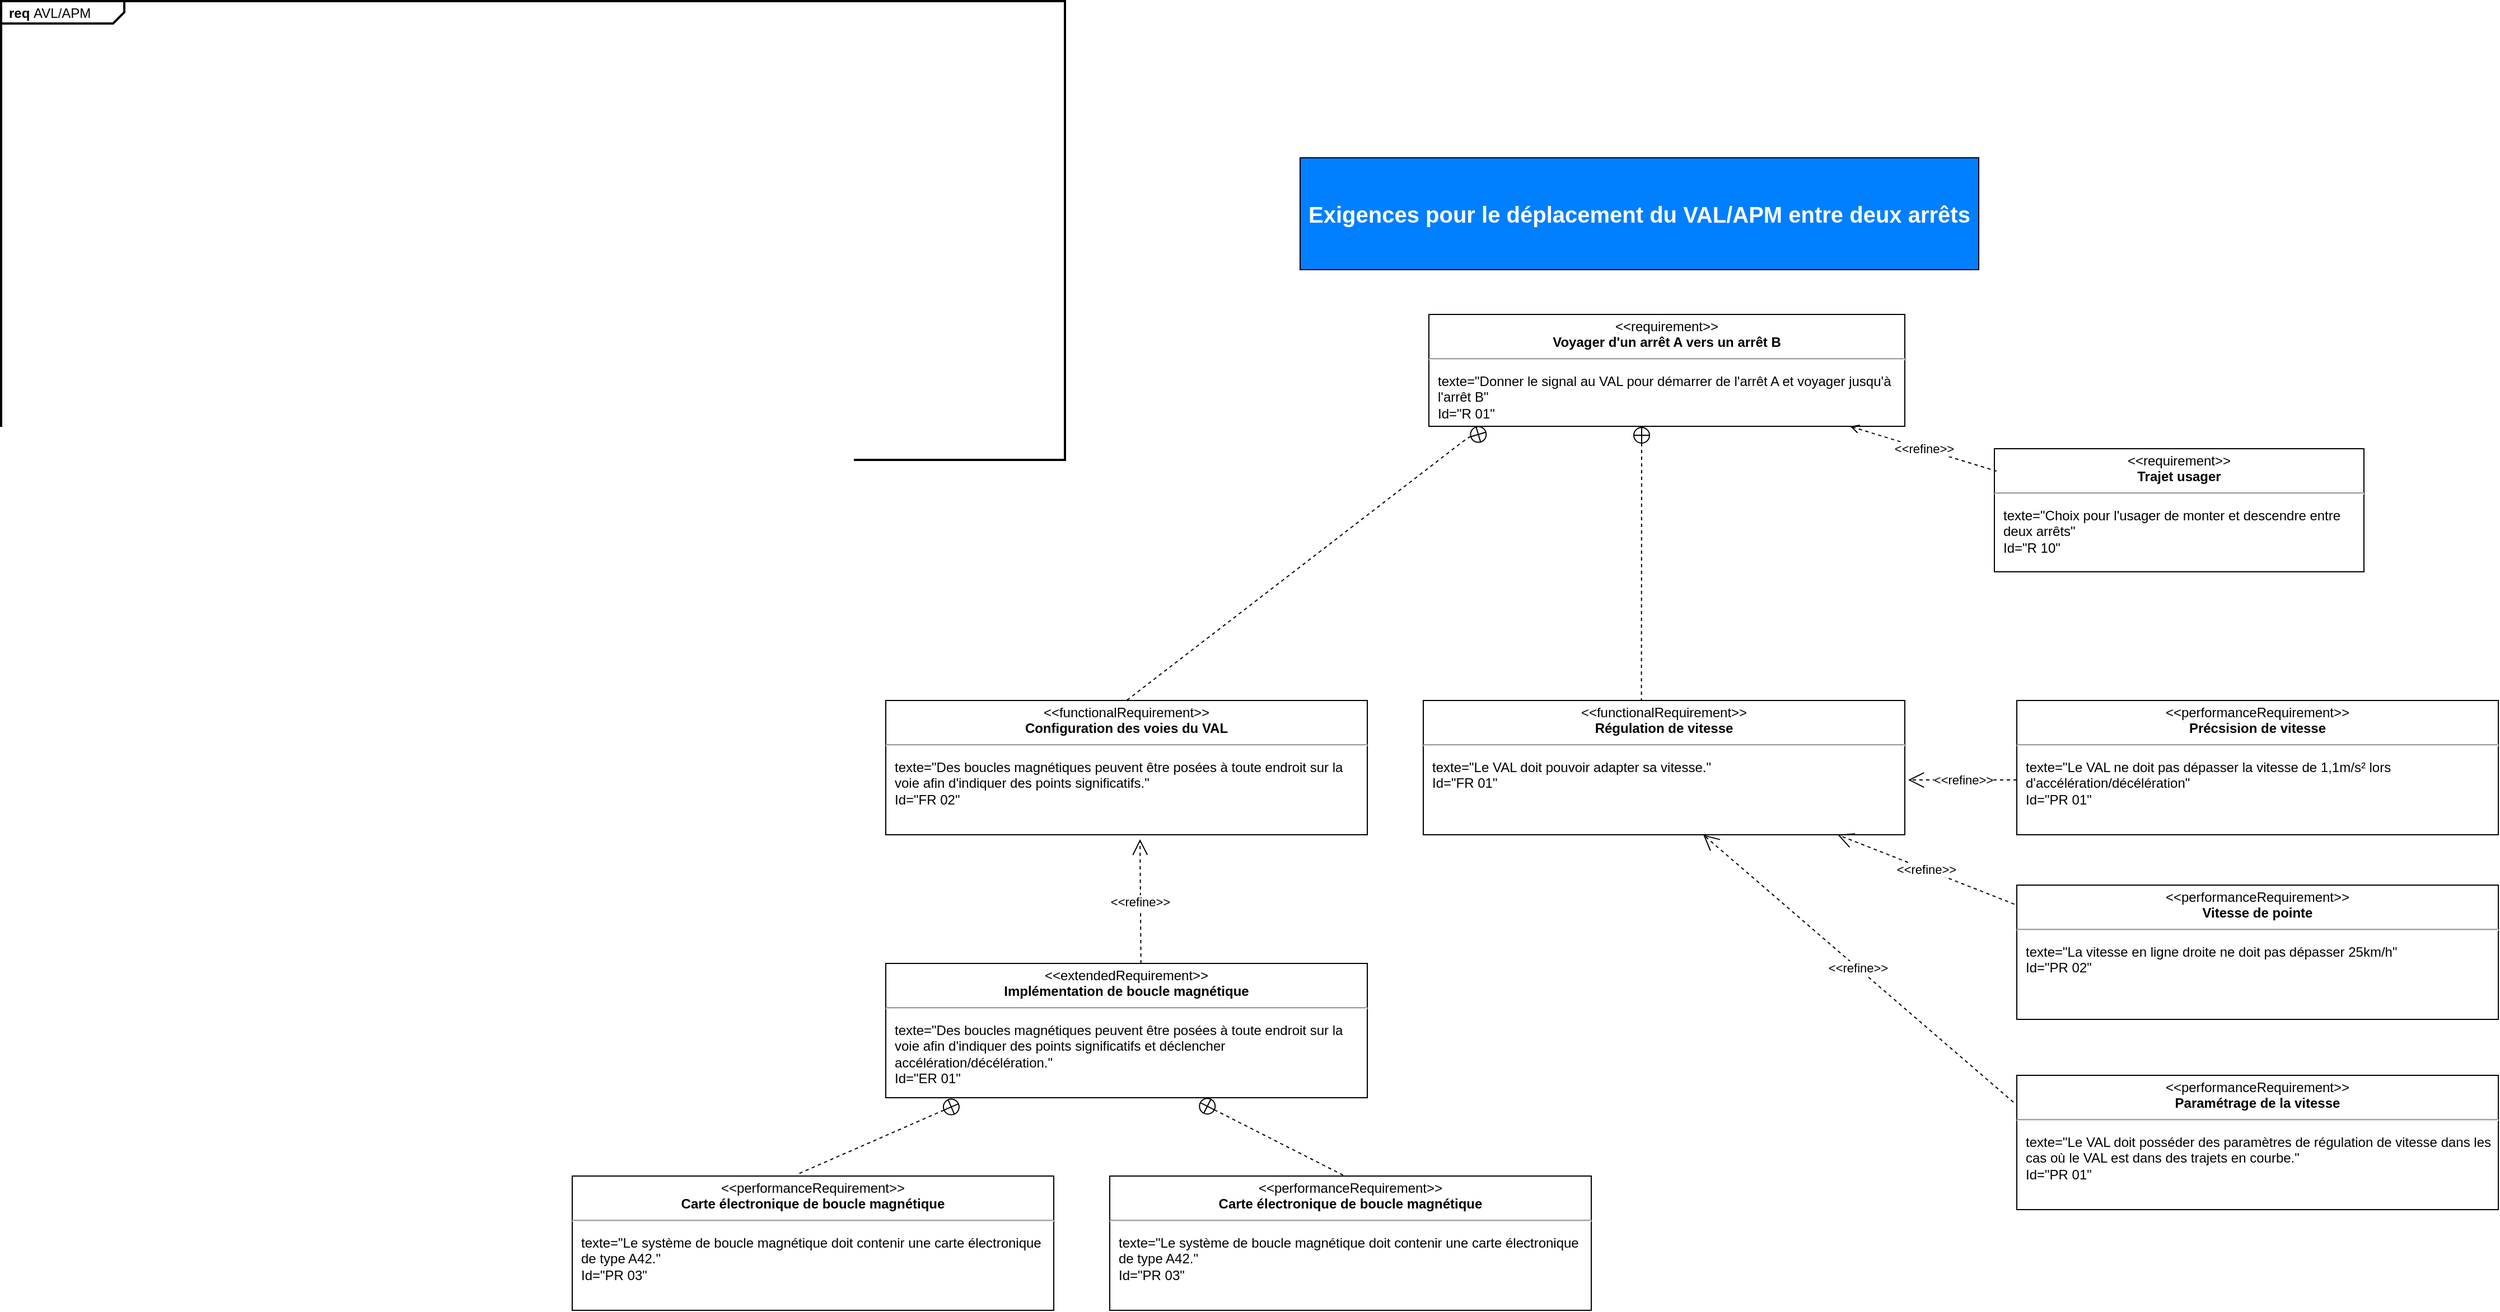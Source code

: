 <mxfile version="14.0.4" type="device"><diagram id="Q3-jZ1kGkZFYKrvrpvd2" name="Page-1"><mxGraphModel dx="3076" dy="1902" grid="1" gridSize="10" guides="1" tooltips="1" connect="1" arrows="1" fold="1" page="1" pageScale="1" pageWidth="827" pageHeight="1169" math="0" shadow="0"><root><mxCell id="0"/><mxCell id="1" parent="0"/><mxCell id="6C6Yk2DeFu2x2ydAXSqe-1" value="&lt;p style=&quot;margin: 0px ; margin-top: 4px ; margin-left: 7px ; text-align: left&quot;&gt;&lt;b&gt;req&lt;/b&gt;&amp;nbsp;AVL/APM&lt;/p&gt;" style="html=1;shape=mxgraph.sysml.package;overflow=fill;labelX=110;strokeWidth=2;align=center;" vertex="1" parent="1"><mxGeometry x="-930" y="-40" width="950" height="410" as="geometry"/></mxCell><mxCell id="6C6Yk2DeFu2x2ydAXSqe-2" value="&lt;b&gt;&lt;font color=&quot;#ffffff&quot; style=&quot;font-size: 20px&quot;&gt;Exigences pour le déplacement du VAL/APM entre deux arrêts&lt;/font&gt;&lt;/b&gt;" style="rounded=0;whiteSpace=wrap;html=1;fillColor=#007FFF;" vertex="1" parent="1"><mxGeometry x="230" y="100" width="606" height="100" as="geometry"/></mxCell><mxCell id="6C6Yk2DeFu2x2ydAXSqe-3" value="&lt;p style=&quot;margin: 0px ; margin-top: 4px ; text-align: center&quot;&gt;&amp;lt;&amp;lt;requirement&amp;gt;&amp;gt;&lt;br&gt;&lt;b&gt;Voyager d'un arrêt A vers un arrêt B&lt;/b&gt;&lt;/p&gt;&lt;hr&gt;&lt;p&gt;&lt;/p&gt;&lt;p style=&quot;margin: 0px ; margin-left: 8px ; text-align: left&quot;&gt;texte=&quot;Donner le signal au VAL pour démarrer de l'arrêt A et voyager jusqu'à l'arrêt B&quot;&lt;br&gt;Id=&quot;R 01&quot;&lt;/p&gt;" style="shape=rect;overflow=fill;html=1;whiteSpace=wrap;align=center;fillColor=none;" vertex="1" parent="1"><mxGeometry x="345" y="240" width="425" height="100" as="geometry"/></mxCell><mxCell id="6C6Yk2DeFu2x2ydAXSqe-6" value="&amp;lt;&amp;lt;refine&amp;gt;&amp;gt;" style="endArrow=none;edgeStyle=none;endSize=12;dashed=1;html=1;startArrow=open;startFill=0;endFill=0;" edge="1" source="6C6Yk2DeFu2x2ydAXSqe-3" parent="1"><mxGeometry relative="1" as="geometry"><mxPoint x="730" y="420" as="sourcePoint"/><mxPoint x="851.875" y="380" as="targetPoint"/></mxGeometry></mxCell><mxCell id="6C6Yk2DeFu2x2ydAXSqe-7" value="&lt;p style=&quot;margin: 0px ; margin-top: 4px ; text-align: center&quot;&gt;&amp;lt;&amp;lt;requirement&amp;gt;&amp;gt;&lt;br&gt;&lt;b&gt;Trajet usager&lt;/b&gt;&lt;br&gt;&lt;/p&gt;&lt;hr&gt;&lt;p&gt;&lt;/p&gt;&lt;p style=&quot;margin: 0px ; margin-left: 8px ; text-align: left&quot;&gt;texte=&quot;Choix pour l'usager de monter et descendre entre deux arrêts&quot;&lt;/p&gt;&lt;p style=&quot;margin: 0px ; margin-left: 8px ; text-align: left&quot;&gt;Id=&quot;R 10&quot;&lt;/p&gt;" style="shape=rect;overflow=fill;html=1;whiteSpace=wrap;align=center;fillColor=none;" vertex="1" parent="1"><mxGeometry x="850" y="360" width="330" height="110" as="geometry"/></mxCell><mxCell id="6C6Yk2DeFu2x2ydAXSqe-8" value="&lt;p style=&quot;margin: 0px ; margin-top: 4px ; text-align: center&quot;&gt;&amp;lt;&amp;lt;performanceRequirement&amp;gt;&amp;gt;&lt;br&gt;&lt;b&gt;Précsision de vitesse&lt;/b&gt;&lt;/p&gt;&lt;hr&gt;&lt;p&gt;&lt;/p&gt;&lt;p style=&quot;margin: 0px ; margin-left: 8px ; text-align: left&quot;&gt;texte=&quot;Le VAL ne doit pas dépasser la vitesse de 1,1m/s² lors d'accélération/décélération&lt;span&gt;&quot;&lt;/span&gt;&lt;/p&gt;&lt;p style=&quot;margin: 0px ; margin-left: 8px ; text-align: left&quot;&gt;Id=&quot;PR 01&quot;&lt;/p&gt;" style="shape=rect;overflow=fill;html=1;whiteSpace=wrap;align=center;fillColor=none;" vertex="1" parent="1"><mxGeometry x="870" y="585" width="430" height="120" as="geometry"/></mxCell><mxCell id="6C6Yk2DeFu2x2ydAXSqe-9" value="&lt;p style=&quot;margin: 0px ; margin-top: 4px ; text-align: center&quot;&gt;&amp;lt;&amp;lt;functionalRequirement&amp;gt;&amp;gt;&lt;br&gt;&lt;b&gt;Régulation de vitesse&lt;/b&gt;&lt;/p&gt;&lt;hr&gt;&lt;p&gt;&lt;/p&gt;&lt;p style=&quot;margin: 0px ; margin-left: 8px ; text-align: left&quot;&gt;texte=&quot;Le VAL doit pouvoir adapter sa vitesse.&lt;span&gt;&quot;&lt;/span&gt;&lt;/p&gt;&lt;p style=&quot;margin: 0px ; margin-left: 8px ; text-align: left&quot;&gt;Id=&quot;FR 01&quot;&lt;/p&gt;" style="shape=rect;overflow=fill;html=1;whiteSpace=wrap;align=center;fillColor=none;" vertex="1" parent="1"><mxGeometry x="340" y="585" width="430" height="120" as="geometry"/></mxCell><mxCell id="6C6Yk2DeFu2x2ydAXSqe-13" value="&amp;lt;&amp;lt;refine&amp;gt;&amp;gt;" style="endArrow=open;edgeStyle=none;endSize=12;dashed=1;html=1;startArrow=none;startFill=0;endFill=0;entryX=1.007;entryY=0.592;entryDx=0;entryDy=0;entryPerimeter=0;exitX=0;exitY=0.592;exitDx=0;exitDy=0;exitPerimeter=0;" edge="1" parent="1" source="6C6Yk2DeFu2x2ydAXSqe-8" target="6C6Yk2DeFu2x2ydAXSqe-9"><mxGeometry relative="1" as="geometry"><mxPoint x="870.002" y="640" as="sourcePoint"/><mxPoint x="1000.835" y="680" as="targetPoint"/></mxGeometry></mxCell><mxCell id="6C6Yk2DeFu2x2ydAXSqe-14" value="" style="endArrow=none;edgeStyle=none;endSize=12;dashed=1;html=1;startArrow=circlePlus;startFill=0;endFill=0;entryX=0.453;entryY=0;entryDx=0;entryDy=0;entryPerimeter=0;" edge="1" parent="1" target="6C6Yk2DeFu2x2ydAXSqe-9"><mxGeometry relative="1" as="geometry"><mxPoint x="535" y="340" as="sourcePoint"/><mxPoint x="490.0" y="450" as="targetPoint"/></mxGeometry></mxCell><mxCell id="6C6Yk2DeFu2x2ydAXSqe-16" value="&lt;p style=&quot;margin: 0px ; margin-top: 4px ; text-align: center&quot;&gt;&amp;lt;&amp;lt;performanceRequirement&amp;gt;&amp;gt;&lt;br&gt;&lt;b&gt;Vitesse de pointe&lt;/b&gt;&lt;/p&gt;&lt;hr&gt;&lt;p&gt;&lt;/p&gt;&lt;p style=&quot;margin: 0px ; margin-left: 8px ; text-align: left&quot;&gt;texte=&quot;La vitesse en ligne droite ne doit pas dépasser 25km/h&lt;span&gt;&quot;&lt;/span&gt;&lt;/p&gt;&lt;p style=&quot;margin: 0px ; margin-left: 8px ; text-align: left&quot;&gt;Id=&quot;PR 02&quot;&lt;/p&gt;" style="shape=rect;overflow=fill;html=1;whiteSpace=wrap;align=center;fillColor=none;" vertex="1" parent="1"><mxGeometry x="870" y="750" width="430" height="120" as="geometry"/></mxCell><mxCell id="6C6Yk2DeFu2x2ydAXSqe-17" value="&amp;lt;&amp;lt;refine&amp;gt;&amp;gt;" style="endArrow=open;edgeStyle=none;endSize=12;dashed=1;html=1;startArrow=none;startFill=0;endFill=0;entryX=1.007;entryY=0.592;entryDx=0;entryDy=0;entryPerimeter=0;exitX=-0.005;exitY=0.142;exitDx=0;exitDy=0;exitPerimeter=0;" edge="1" parent="1" source="6C6Yk2DeFu2x2ydAXSqe-16"><mxGeometry relative="1" as="geometry"><mxPoint x="818.92" y="756.92" as="sourcePoint"/><mxPoint x="710.0" y="705" as="targetPoint"/></mxGeometry></mxCell><mxCell id="6C6Yk2DeFu2x2ydAXSqe-18" value="&lt;p style=&quot;margin: 0px ; margin-top: 4px ; text-align: center&quot;&gt;&amp;lt;&amp;lt;performanceRequirement&amp;gt;&amp;gt;&lt;br&gt;&lt;b&gt;Paramétrage de la vitesse&lt;/b&gt;&lt;/p&gt;&lt;hr&gt;&lt;p&gt;&lt;/p&gt;&lt;p style=&quot;margin: 0px ; margin-left: 8px ; text-align: left&quot;&gt;texte=&quot;Le VAL doit posséder des paramètres de régulation de vitesse dans les cas où le VAL est dans des trajets en courbe.&lt;span&gt;&quot;&lt;/span&gt;&lt;/p&gt;&lt;p style=&quot;margin: 0px ; margin-left: 8px ; text-align: left&quot;&gt;Id=&quot;PR 01&quot;&lt;/p&gt;" style="shape=rect;overflow=fill;html=1;whiteSpace=wrap;align=center;fillColor=none;" vertex="1" parent="1"><mxGeometry x="870" y="920" width="430" height="120" as="geometry"/></mxCell><mxCell id="6C6Yk2DeFu2x2ydAXSqe-19" value="&amp;lt;&amp;lt;refine&amp;gt;&amp;gt;" style="endArrow=open;edgeStyle=none;endSize=12;dashed=1;html=1;startArrow=none;startFill=0;endFill=0;entryX=1.007;entryY=0.592;entryDx=0;entryDy=0;entryPerimeter=0;exitX=-0.007;exitY=0.2;exitDx=0;exitDy=0;exitPerimeter=0;" edge="1" parent="1" source="6C6Yk2DeFu2x2ydAXSqe-18"><mxGeometry relative="1" as="geometry"><mxPoint x="747.85" y="767.04" as="sourcePoint"/><mxPoint x="590" y="705" as="targetPoint"/></mxGeometry></mxCell><mxCell id="6C6Yk2DeFu2x2ydAXSqe-20" value="&lt;p style=&quot;margin: 0px ; margin-top: 4px ; text-align: center&quot;&gt;&amp;lt;&amp;lt;functionalRequirement&amp;gt;&amp;gt;&lt;br&gt;&lt;b&gt;Configuration des voies du VAL&lt;/b&gt;&lt;/p&gt;&lt;hr&gt;&lt;p&gt;&lt;/p&gt;&lt;p style=&quot;margin: 0px ; margin-left: 8px ; text-align: left&quot;&gt;texte=&quot;Des boucles magnétiques peuvent être posées à toute endroit sur la voie afin d'indiquer des points significatifs.&lt;span&gt;&quot;&lt;/span&gt;&lt;/p&gt;&lt;p style=&quot;margin: 0px ; margin-left: 8px ; text-align: left&quot;&gt;Id=&quot;FR 02&quot;&lt;/p&gt;" style="shape=rect;overflow=fill;html=1;whiteSpace=wrap;align=center;fillColor=none;" vertex="1" parent="1"><mxGeometry x="-140" y="585" width="430" height="120" as="geometry"/></mxCell><mxCell id="6C6Yk2DeFu2x2ydAXSqe-21" value="" style="endArrow=none;edgeStyle=none;endSize=12;dashed=1;html=1;startArrow=circlePlus;startFill=0;endFill=0;entryX=0.5;entryY=0;entryDx=0;entryDy=0;exitX=0.122;exitY=1.05;exitDx=0;exitDy=0;exitPerimeter=0;" edge="1" parent="1" source="6C6Yk2DeFu2x2ydAXSqe-3" target="6C6Yk2DeFu2x2ydAXSqe-20"><mxGeometry relative="1" as="geometry"><mxPoint x="390" y="340" as="sourcePoint"/><mxPoint x="230.0" y="575" as="targetPoint"/><Array as="points"><mxPoint x="380" y="350"/></Array></mxGeometry></mxCell><mxCell id="6C6Yk2DeFu2x2ydAXSqe-22" value="&lt;p style=&quot;margin: 0px ; margin-top: 4px ; text-align: center&quot;&gt;&amp;lt;&amp;lt;extendedRequirement&amp;gt;&amp;gt;&lt;br&gt;&lt;b&gt;Implémentation de boucle magnétique&lt;/b&gt;&lt;/p&gt;&lt;hr&gt;&lt;p&gt;&lt;/p&gt;&lt;p style=&quot;margin: 0px ; margin-left: 8px ; text-align: left&quot;&gt;texte=&quot;Des boucles magnétiques peuvent être posées à toute endroit sur la voie afin d'indiquer des points significatifs et déclencher accélération/décélération.&lt;span&gt;&quot;&lt;/span&gt;&lt;/p&gt;&lt;p style=&quot;margin: 0px ; margin-left: 8px ; text-align: left&quot;&gt;Id=&quot;ER 01&quot;&lt;/p&gt;" style="shape=rect;overflow=fill;html=1;whiteSpace=wrap;align=center;fillColor=none;" vertex="1" parent="1"><mxGeometry x="-140" y="820" width="430" height="120" as="geometry"/></mxCell><mxCell id="6C6Yk2DeFu2x2ydAXSqe-23" value="&amp;lt;&amp;lt;refine&amp;gt;&amp;gt;" style="endArrow=open;edgeStyle=none;endSize=12;dashed=1;html=1;startArrow=none;startFill=0;endFill=0;entryX=0.528;entryY=1.033;entryDx=0;entryDy=0;entryPerimeter=0;exitX=-0.005;exitY=0.142;exitDx=0;exitDy=0;exitPerimeter=0;" edge="1" parent="1" target="6C6Yk2DeFu2x2ydAXSqe-20"><mxGeometry relative="1" as="geometry"><mxPoint x="87.85" y="820" as="sourcePoint"/><mxPoint x="-70" y="757.96" as="targetPoint"/></mxGeometry></mxCell><mxCell id="6C6Yk2DeFu2x2ydAXSqe-24" value="&lt;p style=&quot;margin: 0px ; margin-top: 4px ; text-align: center&quot;&gt;&amp;lt;&amp;lt;performanceRequirement&amp;gt;&amp;gt;&lt;br&gt;&lt;b&gt;Carte électronique de boucle magnétique&lt;/b&gt;&lt;/p&gt;&lt;hr&gt;&lt;p&gt;&lt;/p&gt;&lt;p style=&quot;margin: 0px ; margin-left: 8px ; text-align: left&quot;&gt;texte=&quot;Le système de boucle magnétique doit contenir une carte électronique de type A42.&lt;span&gt;&quot;&lt;/span&gt;&lt;/p&gt;&lt;p style=&quot;margin: 0px ; margin-left: 8px ; text-align: left&quot;&gt;Id=&quot;PR 03&quot;&lt;/p&gt;" style="shape=rect;overflow=fill;html=1;whiteSpace=wrap;align=center;fillColor=none;" vertex="1" parent="1"><mxGeometry x="-420" y="1010" width="430" height="120" as="geometry"/></mxCell><mxCell id="6C6Yk2DeFu2x2ydAXSqe-25" value="" style="endArrow=none;edgeStyle=none;endSize=12;dashed=1;html=1;startArrow=circlePlus;startFill=0;endFill=0;entryX=0.47;entryY=-0.017;entryDx=0;entryDy=0;entryPerimeter=0;exitX=0.153;exitY=1.042;exitDx=0;exitDy=0;exitPerimeter=0;" edge="1" parent="1" source="6C6Yk2DeFu2x2ydAXSqe-22" target="6C6Yk2DeFu2x2ydAXSqe-24"><mxGeometry relative="1" as="geometry"><mxPoint x="-55" y="950" as="sourcePoint"/><mxPoint x="-80.0" y="985" as="targetPoint"/></mxGeometry></mxCell><mxCell id="6C6Yk2DeFu2x2ydAXSqe-26" value="&lt;p style=&quot;margin: 0px ; margin-top: 4px ; text-align: center&quot;&gt;&amp;lt;&amp;lt;performanceRequirement&amp;gt;&amp;gt;&lt;br&gt;&lt;b&gt;Carte électronique de boucle magnétique&lt;/b&gt;&lt;/p&gt;&lt;hr&gt;&lt;p&gt;&lt;/p&gt;&lt;p style=&quot;margin: 0px ; margin-left: 8px ; text-align: left&quot;&gt;texte=&quot;Le système de boucle magnétique doit contenir une carte électronique de type A42.&lt;span&gt;&quot;&lt;/span&gt;&lt;/p&gt;&lt;p style=&quot;margin: 0px ; margin-left: 8px ; text-align: left&quot;&gt;Id=&quot;PR 03&quot;&lt;/p&gt;" style="shape=rect;overflow=fill;html=1;whiteSpace=wrap;align=center;fillColor=none;" vertex="1" parent="1"><mxGeometry x="60" y="1010" width="430" height="120" as="geometry"/></mxCell><mxCell id="6C6Yk2DeFu2x2ydAXSqe-27" value="" style="endArrow=none;edgeStyle=none;endSize=12;dashed=1;html=1;startArrow=circlePlus;startFill=0;endFill=0;entryX=0.47;entryY=-0.017;entryDx=0;entryDy=0;entryPerimeter=0;" edge="1" parent="1"><mxGeometry relative="1" as="geometry"><mxPoint x="140" y="944" as="sourcePoint"/><mxPoint x="270.0" y="1010" as="targetPoint"/></mxGeometry></mxCell></root></mxGraphModel></diagram></mxfile>